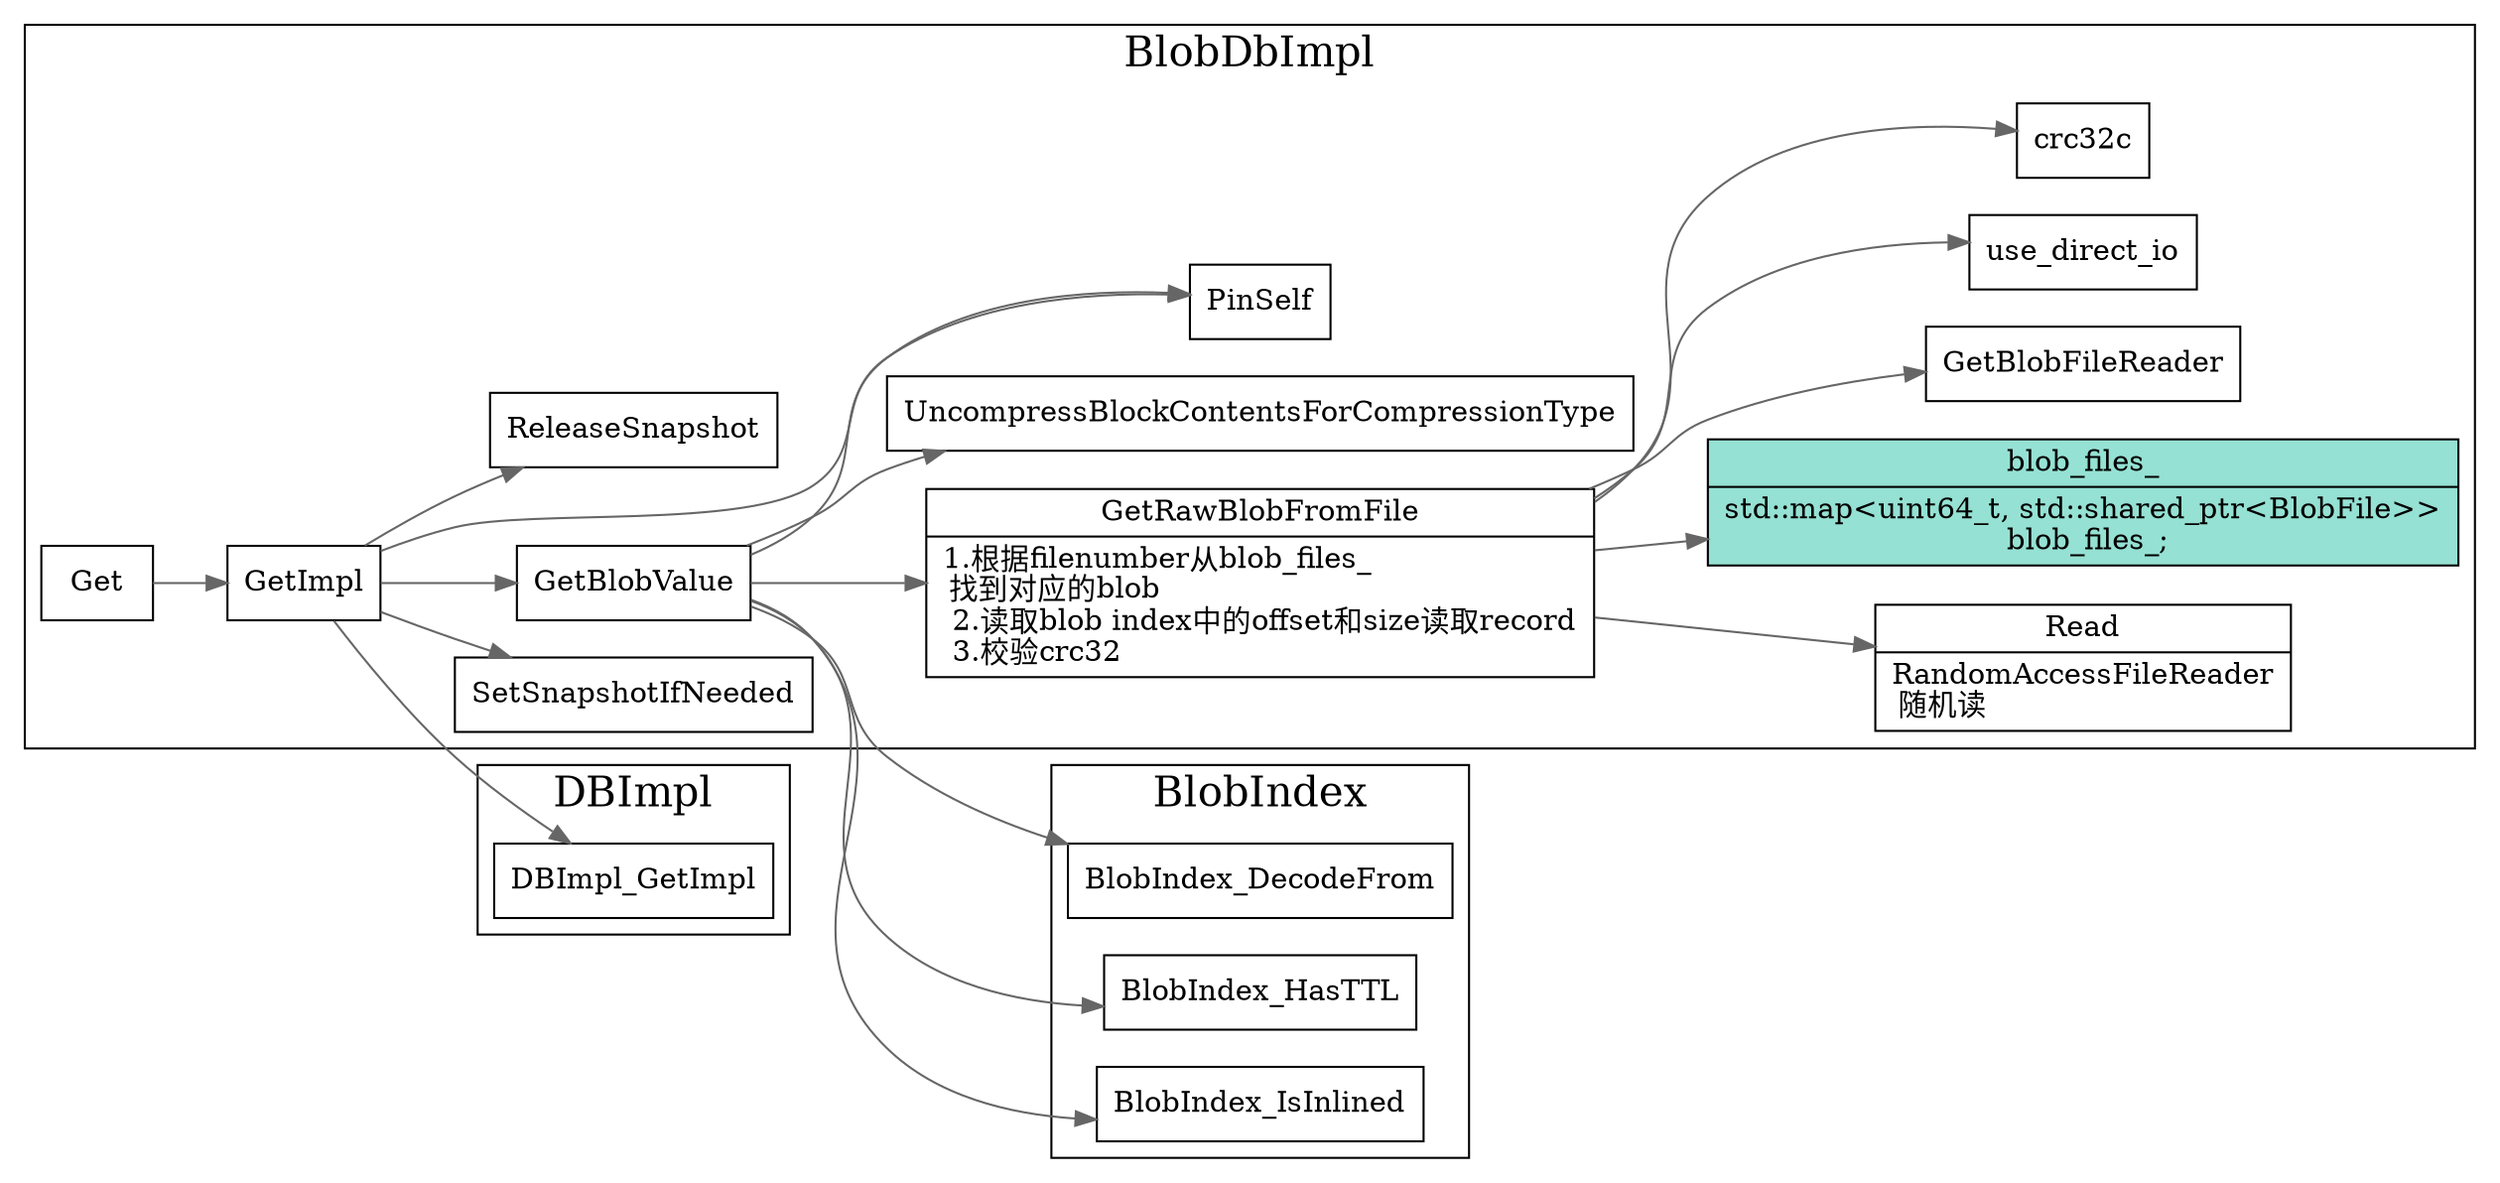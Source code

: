 digraph blob_get {
  node[shape=box];
  edge[color=gray40];
  newrank=true;
  rankdir=LR;
  subgraph cluster_BlobIndex {
    graph[label="BlobIndex";fontsize=20;];
    BlobIndex_DecodeFrom;
    BlobIndex_HasTTL;
    BlobIndex_IsInlined;
    
  }

  subgraph cluster_DbImpl {
    graph[label="DBImpl";fontsize=20;];
    DBImpl_GetImpl;
  }

  subgraph cluster_BlobDbImpl {
    graph[label="BlobDbImpl";fontsize=20;];
    Get -> GetImpl;

    GetImpl -> {
      SetSnapshotIfNeeded;
      DBImpl_GetImpl;
      GetBlobValue;
      PinSelf;
      ReleaseSnapshot;
    }

    GetBlobValue -> {
      BlobIndex_DecodeFrom;
      BlobIndex_HasTTL;
      BlobIndex_IsInlined;
      GetRawBlobFromFile;
      UncompressBlockContentsForCompressionType;
      PinSelf;
    }
    GetRawBlobFromFile[
      shape="record"
      label="{{
        GetRawBlobFromFile|
        1.根据filenumber从blob_files_\l
        找到对应的blob\l
        2.读取blob index中的offset和size读取record\l
        3.校验crc32\l
      }}"
    ];
    Read[
      shape="record"
      label="{{
        Read|
        RandomAccessFileReader\l
        随机读\l
      }}"
    ];
    GetRawBlobFromFile -> {
      blob_files_
      GetBlobFileReader;
      use_direct_io;
      Read;
      crc32c;
    }
    blob_files_[
      shape="record";
      fillcolor="#95e1d3"
      style=filled;
      label="{{
        blob_files_|
          std::map\<uint64_t, std::shared_ptr\<BlobFile\>\>\l blob_files_;
      }}"
    ];
  }
}
